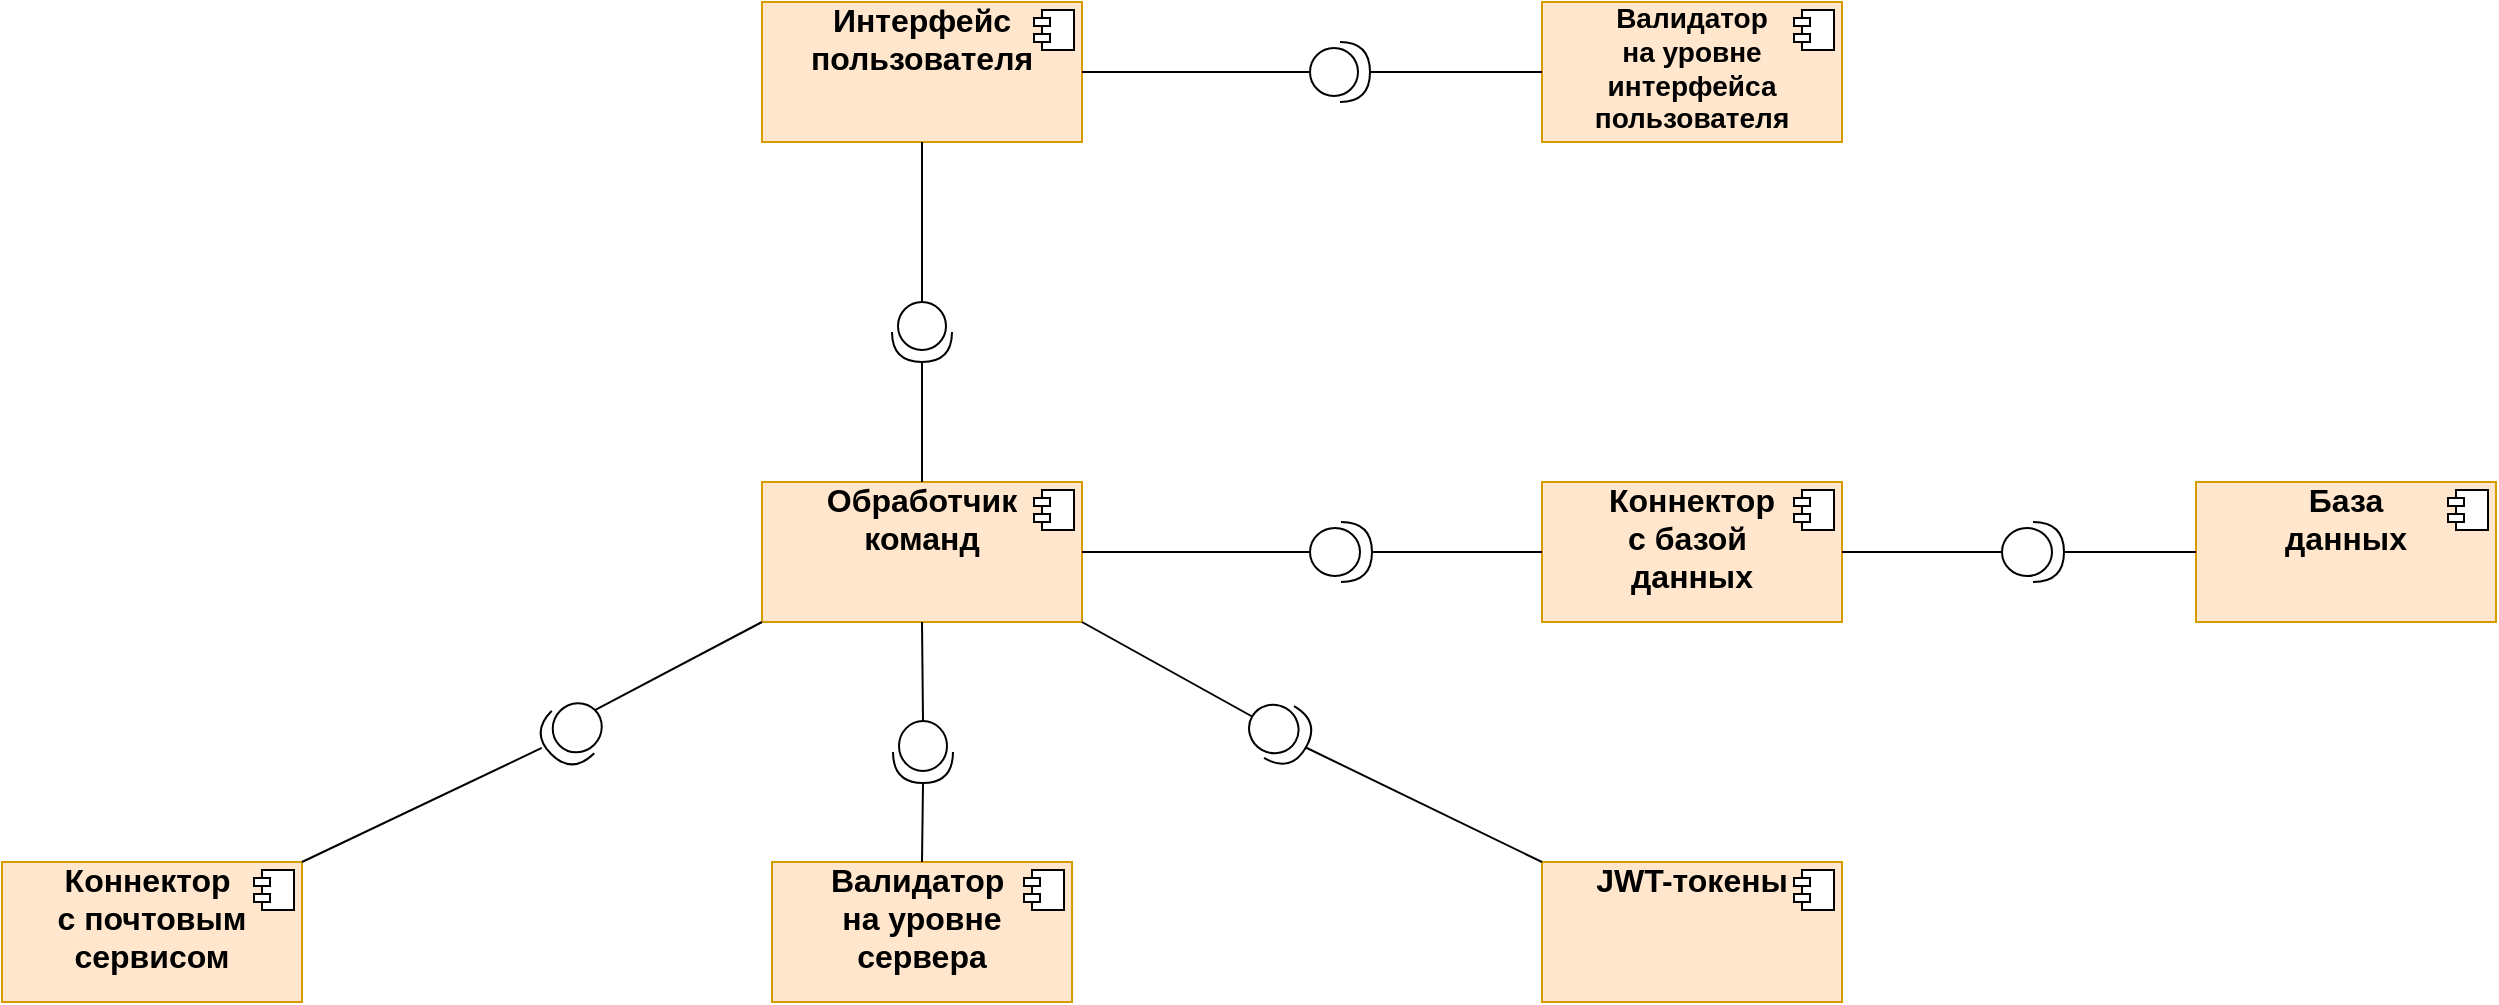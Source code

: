<mxfile version="24.0.7" type="device">
  <diagram name="Страница — 1" id="XtQCuM_EeiXBvfRpiwLz">
    <mxGraphModel dx="2327" dy="757" grid="1" gridSize="10" guides="1" tooltips="1" connect="1" arrows="1" fold="1" page="1" pageScale="1" pageWidth="827" pageHeight="1169" math="0" shadow="0">
      <root>
        <mxCell id="0" />
        <mxCell id="1" parent="0" />
        <mxCell id="DRShkaIXmZ3_rg7SGFlZ-1" value="&lt;font style=&quot;font-size: 16px;&quot;&gt;&lt;b&gt;Интерфейс пользователя&lt;/b&gt;&lt;/font&gt;" style="align=center;overflow=fill;html=1;dropTarget=0;whiteSpace=wrap;fillColor=#ffe6cc;strokeColor=#d79b00;verticalAlign=middle;labelPosition=center;verticalLabelPosition=middle;spacingTop=12;horizontal=1;" vertex="1" parent="1">
          <mxGeometry x="110" y="130" width="160" height="70" as="geometry" />
        </mxCell>
        <mxCell id="DRShkaIXmZ3_rg7SGFlZ-2" value="" style="shape=component;jettyWidth=8;jettyHeight=4;" vertex="1" parent="DRShkaIXmZ3_rg7SGFlZ-1">
          <mxGeometry x="1" width="20" height="20" relative="1" as="geometry">
            <mxPoint x="-24" y="4" as="offset" />
          </mxGeometry>
        </mxCell>
        <mxCell id="DRShkaIXmZ3_rg7SGFlZ-3" value="" style="shape=providedRequiredInterface;html=1;verticalLabelPosition=bottom;sketch=0;rotation=90;" vertex="1" parent="1">
          <mxGeometry x="175" y="280" width="30" height="30" as="geometry" />
        </mxCell>
        <mxCell id="DRShkaIXmZ3_rg7SGFlZ-6" value="" style="shape=providedRequiredInterface;html=1;verticalLabelPosition=bottom;sketch=0;" vertex="1" parent="1">
          <mxGeometry x="384" y="150" width="30" height="30" as="geometry" />
        </mxCell>
        <mxCell id="DRShkaIXmZ3_rg7SGFlZ-8" value="" style="endArrow=none;html=1;rounded=0;entryX=0.5;entryY=1;entryDx=0;entryDy=0;exitX=0;exitY=0.5;exitDx=0;exitDy=0;exitPerimeter=0;" edge="1" parent="1" source="DRShkaIXmZ3_rg7SGFlZ-3" target="DRShkaIXmZ3_rg7SGFlZ-1">
          <mxGeometry width="50" height="50" relative="1" as="geometry">
            <mxPoint x="390" y="300" as="sourcePoint" />
            <mxPoint x="440" y="250" as="targetPoint" />
          </mxGeometry>
        </mxCell>
        <mxCell id="DRShkaIXmZ3_rg7SGFlZ-9" value="" style="endArrow=none;html=1;rounded=0;exitX=1;exitY=0.5;exitDx=0;exitDy=0;entryX=0;entryY=0.5;entryDx=0;entryDy=0;entryPerimeter=0;" edge="1" parent="1" source="DRShkaIXmZ3_rg7SGFlZ-1" target="DRShkaIXmZ3_rg7SGFlZ-6">
          <mxGeometry width="50" height="50" relative="1" as="geometry">
            <mxPoint x="390" y="300" as="sourcePoint" />
            <mxPoint x="440" y="250" as="targetPoint" />
          </mxGeometry>
        </mxCell>
        <mxCell id="DRShkaIXmZ3_rg7SGFlZ-10" value="&lt;font style=&quot;font-size: 14px;&quot;&gt;&lt;b&gt;Валидатор&lt;/b&gt;&lt;/font&gt;&lt;div style=&quot;font-size: 14px;&quot;&gt;&lt;font style=&quot;font-size: 14px;&quot;&gt;&lt;b&gt;на уровне&lt;/b&gt;&lt;/font&gt;&lt;/div&gt;&lt;div style=&quot;font-size: 14px;&quot;&gt;&lt;font style=&quot;font-size: 14px;&quot;&gt;&lt;b&gt;интерфейса&lt;/b&gt;&lt;/font&gt;&lt;/div&gt;&lt;div style=&quot;font-size: 14px;&quot;&gt;&lt;font style=&quot;font-size: 14px;&quot;&gt;&lt;b&gt;пользователя&lt;/b&gt;&lt;/font&gt;&lt;/div&gt;" style="align=center;overflow=fill;html=1;dropTarget=0;whiteSpace=wrap;fillColor=#ffe6cc;strokeColor=#d79b00;verticalAlign=middle;labelPosition=center;verticalLabelPosition=middle;spacingTop=12;horizontal=1;" vertex="1" parent="1">
          <mxGeometry x="500" y="130" width="150" height="70" as="geometry" />
        </mxCell>
        <mxCell id="DRShkaIXmZ3_rg7SGFlZ-11" value="" style="shape=component;jettyWidth=8;jettyHeight=4;" vertex="1" parent="DRShkaIXmZ3_rg7SGFlZ-10">
          <mxGeometry x="1" width="20" height="20" relative="1" as="geometry">
            <mxPoint x="-24" y="4" as="offset" />
          </mxGeometry>
        </mxCell>
        <mxCell id="DRShkaIXmZ3_rg7SGFlZ-12" value="" style="endArrow=none;html=1;rounded=0;entryX=0;entryY=0.5;entryDx=0;entryDy=0;exitX=1;exitY=0.5;exitDx=0;exitDy=0;exitPerimeter=0;" edge="1" parent="1" source="DRShkaIXmZ3_rg7SGFlZ-6" target="DRShkaIXmZ3_rg7SGFlZ-10">
          <mxGeometry width="50" height="50" relative="1" as="geometry">
            <mxPoint x="390" y="300" as="sourcePoint" />
            <mxPoint x="440" y="250" as="targetPoint" />
          </mxGeometry>
        </mxCell>
        <mxCell id="DRShkaIXmZ3_rg7SGFlZ-13" value="&lt;b style=&quot;font-size: 16px;&quot;&gt;&lt;font style=&quot;font-size: 16px;&quot;&gt;Обработчик&lt;/font&gt;&lt;/b&gt;&lt;div style=&quot;font-size: 16px;&quot;&gt;&lt;b style=&quot;&quot;&gt;&lt;font style=&quot;font-size: 16px;&quot;&gt;команд&lt;/font&gt;&lt;/b&gt;&lt;/div&gt;" style="align=center;overflow=fill;html=1;dropTarget=0;whiteSpace=wrap;fillColor=#ffe6cc;strokeColor=#d79b00;verticalAlign=middle;labelPosition=center;verticalLabelPosition=middle;spacingTop=12;horizontal=1;" vertex="1" parent="1">
          <mxGeometry x="110" y="370" width="160" height="70" as="geometry" />
        </mxCell>
        <mxCell id="DRShkaIXmZ3_rg7SGFlZ-14" value="" style="shape=component;jettyWidth=8;jettyHeight=4;" vertex="1" parent="DRShkaIXmZ3_rg7SGFlZ-13">
          <mxGeometry x="1" width="20" height="20" relative="1" as="geometry">
            <mxPoint x="-24" y="4" as="offset" />
          </mxGeometry>
        </mxCell>
        <mxCell id="DRShkaIXmZ3_rg7SGFlZ-15" value="" style="endArrow=none;html=1;rounded=0;entryX=1;entryY=0.5;entryDx=0;entryDy=0;entryPerimeter=0;exitX=0.5;exitY=0;exitDx=0;exitDy=0;" edge="1" parent="1" source="DRShkaIXmZ3_rg7SGFlZ-13" target="DRShkaIXmZ3_rg7SGFlZ-3">
          <mxGeometry width="50" height="50" relative="1" as="geometry">
            <mxPoint x="390" y="300" as="sourcePoint" />
            <mxPoint x="440" y="250" as="targetPoint" />
          </mxGeometry>
        </mxCell>
        <mxCell id="DRShkaIXmZ3_rg7SGFlZ-16" value="&lt;b style=&quot;font-size: 16px;&quot;&gt;&lt;font style=&quot;font-size: 16px;&quot;&gt;Коннектор&lt;/font&gt;&lt;/b&gt;&lt;div style=&quot;font-size: 16px;&quot;&gt;&lt;b&gt;&lt;font style=&quot;font-size: 16px;&quot;&gt;с базой&amp;nbsp;&lt;/font&gt;&lt;/b&gt;&lt;/div&gt;&lt;div style=&quot;font-size: 16px;&quot;&gt;&lt;b style=&quot;&quot;&gt;&lt;font style=&quot;font-size: 16px;&quot;&gt;данных&lt;/font&gt;&lt;/b&gt;&lt;/div&gt;" style="align=center;overflow=fill;html=1;dropTarget=0;whiteSpace=wrap;fillColor=#ffe6cc;strokeColor=#d79b00;verticalAlign=middle;labelPosition=center;verticalLabelPosition=middle;spacingTop=12;horizontal=1;" vertex="1" parent="1">
          <mxGeometry x="500" y="370" width="150" height="70" as="geometry" />
        </mxCell>
        <mxCell id="DRShkaIXmZ3_rg7SGFlZ-17" value="" style="shape=component;jettyWidth=8;jettyHeight=4;" vertex="1" parent="DRShkaIXmZ3_rg7SGFlZ-16">
          <mxGeometry x="1" width="20" height="20" relative="1" as="geometry">
            <mxPoint x="-24" y="4" as="offset" />
          </mxGeometry>
        </mxCell>
        <mxCell id="DRShkaIXmZ3_rg7SGFlZ-18" value="База&lt;div&gt;данных&lt;/div&gt;" style="align=center;overflow=fill;html=1;dropTarget=0;whiteSpace=wrap;fillColor=#ffe6cc;strokeColor=#d79b00;verticalAlign=middle;labelPosition=center;verticalLabelPosition=middle;spacingTop=12;horizontal=1;fontStyle=1;fontSize=16;" vertex="1" parent="1">
          <mxGeometry x="827" y="370" width="150" height="70" as="geometry" />
        </mxCell>
        <mxCell id="DRShkaIXmZ3_rg7SGFlZ-19" value="" style="shape=component;jettyWidth=8;jettyHeight=4;" vertex="1" parent="DRShkaIXmZ3_rg7SGFlZ-18">
          <mxGeometry x="1" width="20" height="20" relative="1" as="geometry">
            <mxPoint x="-24" y="4" as="offset" />
          </mxGeometry>
        </mxCell>
        <mxCell id="DRShkaIXmZ3_rg7SGFlZ-20" value="&lt;b style=&quot;font-size: 16px;&quot;&gt;&lt;font style=&quot;font-size: 16px;&quot;&gt;Валидатор&amp;nbsp;&lt;/font&gt;&lt;/b&gt;&lt;div style=&quot;font-size: 16px;&quot;&gt;&lt;b&gt;&lt;font style=&quot;font-size: 16px;&quot;&gt;на уровне&lt;/font&gt;&lt;/b&gt;&lt;/div&gt;&lt;div style=&quot;font-size: 16px;&quot;&gt;&lt;b style=&quot;&quot;&gt;&lt;font style=&quot;font-size: 16px;&quot;&gt;сервера&lt;/font&gt;&lt;/b&gt;&lt;/div&gt;" style="align=center;overflow=fill;html=1;dropTarget=0;whiteSpace=wrap;fillColor=#ffe6cc;strokeColor=#d79b00;verticalAlign=middle;labelPosition=center;verticalLabelPosition=middle;spacingTop=12;horizontal=1;" vertex="1" parent="1">
          <mxGeometry x="115" y="560" width="150" height="70" as="geometry" />
        </mxCell>
        <mxCell id="DRShkaIXmZ3_rg7SGFlZ-21" value="" style="shape=component;jettyWidth=8;jettyHeight=4;" vertex="1" parent="DRShkaIXmZ3_rg7SGFlZ-20">
          <mxGeometry x="1" width="20" height="20" relative="1" as="geometry">
            <mxPoint x="-24" y="4" as="offset" />
          </mxGeometry>
        </mxCell>
        <mxCell id="DRShkaIXmZ3_rg7SGFlZ-22" value="&lt;b&gt;&lt;font style=&quot;font-size: 16px;&quot;&gt;JWT-токены&lt;/font&gt;&lt;/b&gt;" style="align=center;overflow=fill;html=1;dropTarget=0;whiteSpace=wrap;fillColor=#ffe6cc;strokeColor=#d79b00;verticalAlign=middle;labelPosition=center;verticalLabelPosition=middle;spacingTop=12;horizontal=1;" vertex="1" parent="1">
          <mxGeometry x="500" y="560" width="150" height="70" as="geometry" />
        </mxCell>
        <mxCell id="DRShkaIXmZ3_rg7SGFlZ-23" value="" style="shape=component;jettyWidth=8;jettyHeight=4;" vertex="1" parent="DRShkaIXmZ3_rg7SGFlZ-22">
          <mxGeometry x="1" width="20" height="20" relative="1" as="geometry">
            <mxPoint x="-24" y="4" as="offset" />
          </mxGeometry>
        </mxCell>
        <mxCell id="DRShkaIXmZ3_rg7SGFlZ-24" value="&lt;font style=&quot;font-size: 16px;&quot;&gt;&lt;b&gt;Коннектор&amp;nbsp;&lt;/b&gt;&lt;/font&gt;&lt;div style=&quot;font-size: 16px;&quot;&gt;&lt;font style=&quot;font-size: 16px;&quot;&gt;&lt;b&gt;с почтовым&lt;/b&gt;&lt;/font&gt;&lt;/div&gt;&lt;div style=&quot;font-size: 16px;&quot;&gt;&lt;font style=&quot;font-size: 16px;&quot;&gt;&lt;b&gt;сервисом&lt;/b&gt;&lt;/font&gt;&lt;/div&gt;" style="align=center;overflow=fill;html=1;dropTarget=0;whiteSpace=wrap;fillColor=#ffe6cc;strokeColor=#d79b00;verticalAlign=middle;labelPosition=center;verticalLabelPosition=middle;spacingTop=12;horizontal=1;" vertex="1" parent="1">
          <mxGeometry x="-270" y="560" width="150" height="70" as="geometry" />
        </mxCell>
        <mxCell id="DRShkaIXmZ3_rg7SGFlZ-25" value="" style="shape=component;jettyWidth=8;jettyHeight=4;" vertex="1" parent="DRShkaIXmZ3_rg7SGFlZ-24">
          <mxGeometry x="1" width="20" height="20" relative="1" as="geometry">
            <mxPoint x="-24" y="4" as="offset" />
          </mxGeometry>
        </mxCell>
        <mxCell id="DRShkaIXmZ3_rg7SGFlZ-28" value="" style="shape=providedRequiredInterface;html=1;verticalLabelPosition=bottom;sketch=0;" vertex="1" parent="1">
          <mxGeometry x="384" y="390" width="31" height="30" as="geometry" />
        </mxCell>
        <mxCell id="DRShkaIXmZ3_rg7SGFlZ-29" value="" style="endArrow=none;html=1;rounded=0;exitX=1;exitY=0.5;exitDx=0;exitDy=0;entryX=0;entryY=0.5;entryDx=0;entryDy=0;entryPerimeter=0;" edge="1" parent="1" source="DRShkaIXmZ3_rg7SGFlZ-13" target="DRShkaIXmZ3_rg7SGFlZ-28">
          <mxGeometry width="50" height="50" relative="1" as="geometry">
            <mxPoint x="310" y="360" as="sourcePoint" />
            <mxPoint x="360" y="310" as="targetPoint" />
          </mxGeometry>
        </mxCell>
        <mxCell id="DRShkaIXmZ3_rg7SGFlZ-30" value="" style="endArrow=none;html=1;rounded=0;exitX=1;exitY=0.5;exitDx=0;exitDy=0;exitPerimeter=0;entryX=0;entryY=0.5;entryDx=0;entryDy=0;" edge="1" parent="1" source="DRShkaIXmZ3_rg7SGFlZ-28" target="DRShkaIXmZ3_rg7SGFlZ-16">
          <mxGeometry width="50" height="50" relative="1" as="geometry">
            <mxPoint x="310" y="360" as="sourcePoint" />
            <mxPoint x="360" y="310" as="targetPoint" />
          </mxGeometry>
        </mxCell>
        <mxCell id="DRShkaIXmZ3_rg7SGFlZ-31" value="" style="endArrow=none;html=1;rounded=0;exitX=1;exitY=0.5;exitDx=0;exitDy=0;entryX=0;entryY=0.5;entryDx=0;entryDy=0;entryPerimeter=0;" edge="1" parent="1" source="DRShkaIXmZ3_rg7SGFlZ-16" target="DRShkaIXmZ3_rg7SGFlZ-32">
          <mxGeometry width="50" height="50" relative="1" as="geometry">
            <mxPoint x="630" y="360" as="sourcePoint" />
            <mxPoint x="680" y="310" as="targetPoint" />
          </mxGeometry>
        </mxCell>
        <mxCell id="DRShkaIXmZ3_rg7SGFlZ-32" value="" style="shape=providedRequiredInterface;html=1;verticalLabelPosition=bottom;sketch=0;" vertex="1" parent="1">
          <mxGeometry x="730" y="390" width="31" height="30" as="geometry" />
        </mxCell>
        <mxCell id="DRShkaIXmZ3_rg7SGFlZ-33" value="" style="endArrow=none;html=1;rounded=0;exitX=1;exitY=0.5;exitDx=0;exitDy=0;exitPerimeter=0;entryX=0;entryY=0.5;entryDx=0;entryDy=0;" edge="1" parent="1" source="DRShkaIXmZ3_rg7SGFlZ-32" target="DRShkaIXmZ3_rg7SGFlZ-18">
          <mxGeometry width="50" height="50" relative="1" as="geometry">
            <mxPoint x="630" y="360" as="sourcePoint" />
            <mxPoint x="680" y="310" as="targetPoint" />
          </mxGeometry>
        </mxCell>
        <mxCell id="DRShkaIXmZ3_rg7SGFlZ-35" value="" style="shape=providedRequiredInterface;html=1;verticalLabelPosition=bottom;sketch=0;rotation=90;" vertex="1" parent="1">
          <mxGeometry x="175" y="490" width="31" height="30" as="geometry" />
        </mxCell>
        <mxCell id="DRShkaIXmZ3_rg7SGFlZ-36" value="" style="endArrow=none;html=1;rounded=0;entryX=0;entryY=0.5;entryDx=0;entryDy=0;entryPerimeter=0;exitX=0.5;exitY=1;exitDx=0;exitDy=0;" edge="1" parent="1" source="DRShkaIXmZ3_rg7SGFlZ-13" target="DRShkaIXmZ3_rg7SGFlZ-35">
          <mxGeometry width="50" height="50" relative="1" as="geometry">
            <mxPoint x="120" y="560" as="sourcePoint" />
            <mxPoint x="170" y="510" as="targetPoint" />
          </mxGeometry>
        </mxCell>
        <mxCell id="DRShkaIXmZ3_rg7SGFlZ-37" value="" style="endArrow=none;html=1;rounded=0;entryX=1;entryY=0.5;entryDx=0;entryDy=0;entryPerimeter=0;exitX=0.5;exitY=0;exitDx=0;exitDy=0;" edge="1" parent="1" source="DRShkaIXmZ3_rg7SGFlZ-20" target="DRShkaIXmZ3_rg7SGFlZ-35">
          <mxGeometry width="50" height="50" relative="1" as="geometry">
            <mxPoint x="120" y="560" as="sourcePoint" />
            <mxPoint x="170" y="510" as="targetPoint" />
          </mxGeometry>
        </mxCell>
        <mxCell id="DRShkaIXmZ3_rg7SGFlZ-38" value="" style="shape=providedRequiredInterface;html=1;verticalLabelPosition=bottom;sketch=0;rotation=-225;" vertex="1" parent="1">
          <mxGeometry y="480" width="31" height="30" as="geometry" />
        </mxCell>
        <mxCell id="DRShkaIXmZ3_rg7SGFlZ-40" value="" style="endArrow=none;html=1;rounded=0;entryX=0;entryY=1;entryDx=0;entryDy=0;exitX=0;exitY=0.5;exitDx=0;exitDy=0;exitPerimeter=0;" edge="1" parent="1" source="DRShkaIXmZ3_rg7SGFlZ-38" target="DRShkaIXmZ3_rg7SGFlZ-13">
          <mxGeometry width="50" height="50" relative="1" as="geometry">
            <mxPoint x="120" y="560" as="sourcePoint" />
            <mxPoint x="170" y="510" as="targetPoint" />
          </mxGeometry>
        </mxCell>
        <mxCell id="DRShkaIXmZ3_rg7SGFlZ-41" value="" style="endArrow=none;html=1;rounded=0;entryX=1.038;entryY=0.68;entryDx=0;entryDy=0;entryPerimeter=0;exitX=1;exitY=0;exitDx=0;exitDy=0;" edge="1" parent="1" source="DRShkaIXmZ3_rg7SGFlZ-24" target="DRShkaIXmZ3_rg7SGFlZ-38">
          <mxGeometry width="50" height="50" relative="1" as="geometry">
            <mxPoint x="120" y="560" as="sourcePoint" />
            <mxPoint x="170" y="510" as="targetPoint" />
          </mxGeometry>
        </mxCell>
        <mxCell id="DRShkaIXmZ3_rg7SGFlZ-42" value="" style="shape=providedRequiredInterface;html=1;verticalLabelPosition=bottom;sketch=0;rotation=30;" vertex="1" parent="1">
          <mxGeometry x="353" y="480" width="31" height="30" as="geometry" />
        </mxCell>
        <mxCell id="DRShkaIXmZ3_rg7SGFlZ-43" value="" style="endArrow=none;html=1;rounded=0;exitX=1;exitY=1;exitDx=0;exitDy=0;entryX=0;entryY=0.5;entryDx=0;entryDy=0;entryPerimeter=0;" edge="1" parent="1" source="DRShkaIXmZ3_rg7SGFlZ-13" target="DRShkaIXmZ3_rg7SGFlZ-42">
          <mxGeometry width="50" height="50" relative="1" as="geometry">
            <mxPoint x="350" y="560" as="sourcePoint" />
            <mxPoint x="400" y="510" as="targetPoint" />
          </mxGeometry>
        </mxCell>
        <mxCell id="DRShkaIXmZ3_rg7SGFlZ-44" value="" style="endArrow=none;html=1;rounded=0;exitX=1;exitY=0.5;exitDx=0;exitDy=0;exitPerimeter=0;entryX=0;entryY=0;entryDx=0;entryDy=0;" edge="1" parent="1" source="DRShkaIXmZ3_rg7SGFlZ-42" target="DRShkaIXmZ3_rg7SGFlZ-22">
          <mxGeometry width="50" height="50" relative="1" as="geometry">
            <mxPoint x="350" y="560" as="sourcePoint" />
            <mxPoint x="400" y="510" as="targetPoint" />
          </mxGeometry>
        </mxCell>
      </root>
    </mxGraphModel>
  </diagram>
</mxfile>
